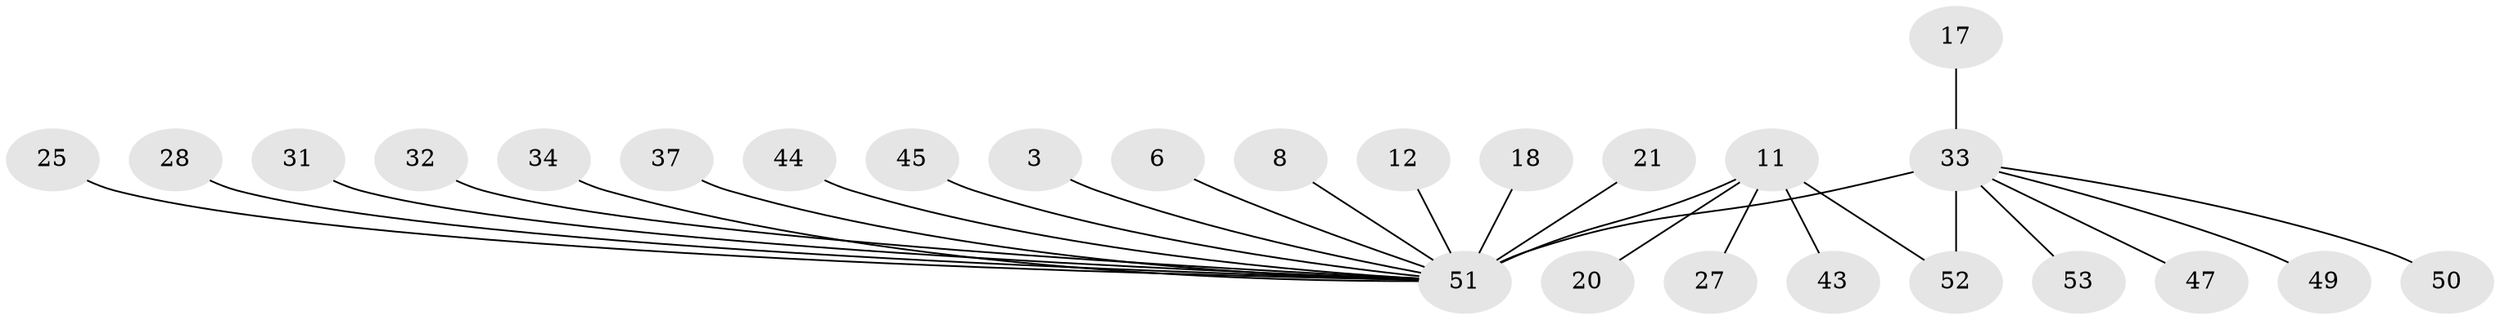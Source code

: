 // original degree distribution, {23: 0.018867924528301886, 3: 0.1320754716981132, 1: 0.5094339622641509, 9: 0.018867924528301886, 2: 0.24528301886792453, 5: 0.03773584905660377, 12: 0.018867924528301886, 6: 0.018867924528301886}
// Generated by graph-tools (version 1.1) at 2025/47/03/09/25 04:47:24]
// undirected, 26 vertices, 26 edges
graph export_dot {
graph [start="1"]
  node [color=gray90,style=filled];
  3;
  6;
  8;
  11 [super="+10"];
  12;
  17;
  18;
  20;
  21;
  25;
  27;
  28;
  31;
  32;
  33 [super="+4+7"];
  34;
  37;
  43 [super="+38"];
  44;
  45 [super="+42"];
  47;
  49;
  50;
  51 [super="+14+41+48"];
  52;
  53;
  3 -- 51;
  6 -- 51;
  8 -- 51;
  11 -- 20;
  11 -- 52;
  11 -- 27;
  11 -- 43;
  11 -- 51 [weight=10];
  12 -- 51;
  17 -- 33;
  18 -- 51;
  21 -- 51;
  25 -- 51;
  28 -- 51;
  31 -- 51;
  32 -- 51;
  33 -- 49;
  33 -- 53;
  33 -- 47;
  33 -- 50;
  33 -- 52;
  33 -- 51 [weight=4];
  34 -- 51;
  37 -- 51;
  44 -- 51;
  45 -- 51;
}
